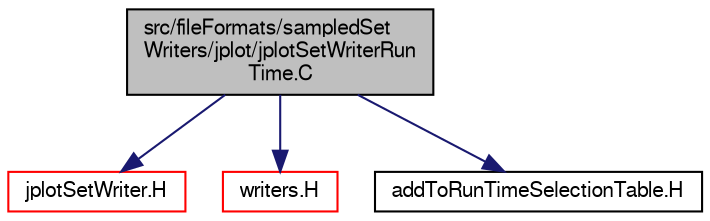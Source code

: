 digraph "src/fileFormats/sampledSetWriters/jplot/jplotSetWriterRunTime.C"
{
  bgcolor="transparent";
  edge [fontname="FreeSans",fontsize="10",labelfontname="FreeSans",labelfontsize="10"];
  node [fontname="FreeSans",fontsize="10",shape=record];
  Node1 [label="src/fileFormats/sampledSet\lWriters/jplot/jplotSetWriterRun\lTime.C",height=0.2,width=0.4,color="black", fillcolor="grey75", style="filled" fontcolor="black"];
  Node1 -> Node2 [color="midnightblue",fontsize="10",style="solid",fontname="FreeSans"];
  Node2 [label="jplotSetWriter.H",height=0.2,width=0.4,color="red",URL="$a04606.html"];
  Node1 -> Node3 [color="midnightblue",fontsize="10",style="solid",fontname="FreeSans"];
  Node3 [label="writers.H",height=0.2,width=0.4,color="red",URL="$a04617.html"];
  Node1 -> Node4 [color="midnightblue",fontsize="10",style="solid",fontname="FreeSans"];
  Node4 [label="addToRunTimeSelectionTable.H",height=0.2,width=0.4,color="black",URL="$a07378.html",tooltip="Macros for easy insertion into run-time selection tables. "];
}
